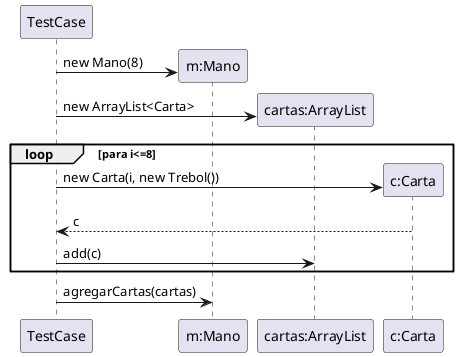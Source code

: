 @startuml Inicializacion8CartasTrebol.puml

TestCase -> "m:Mano" as mano **: new Mano(8)

TestCase -> "cartas:ArrayList" as cartas **: new ArrayList<Carta>

loop para i<=8
TestCase -> "c:Carta" as carta **: new Carta(i, new Trebol())
carta --> TestCase : c
TestCase -> cartas : add(c)
end

TestCase -> mano : agregarCartas(cartas)

@enduml